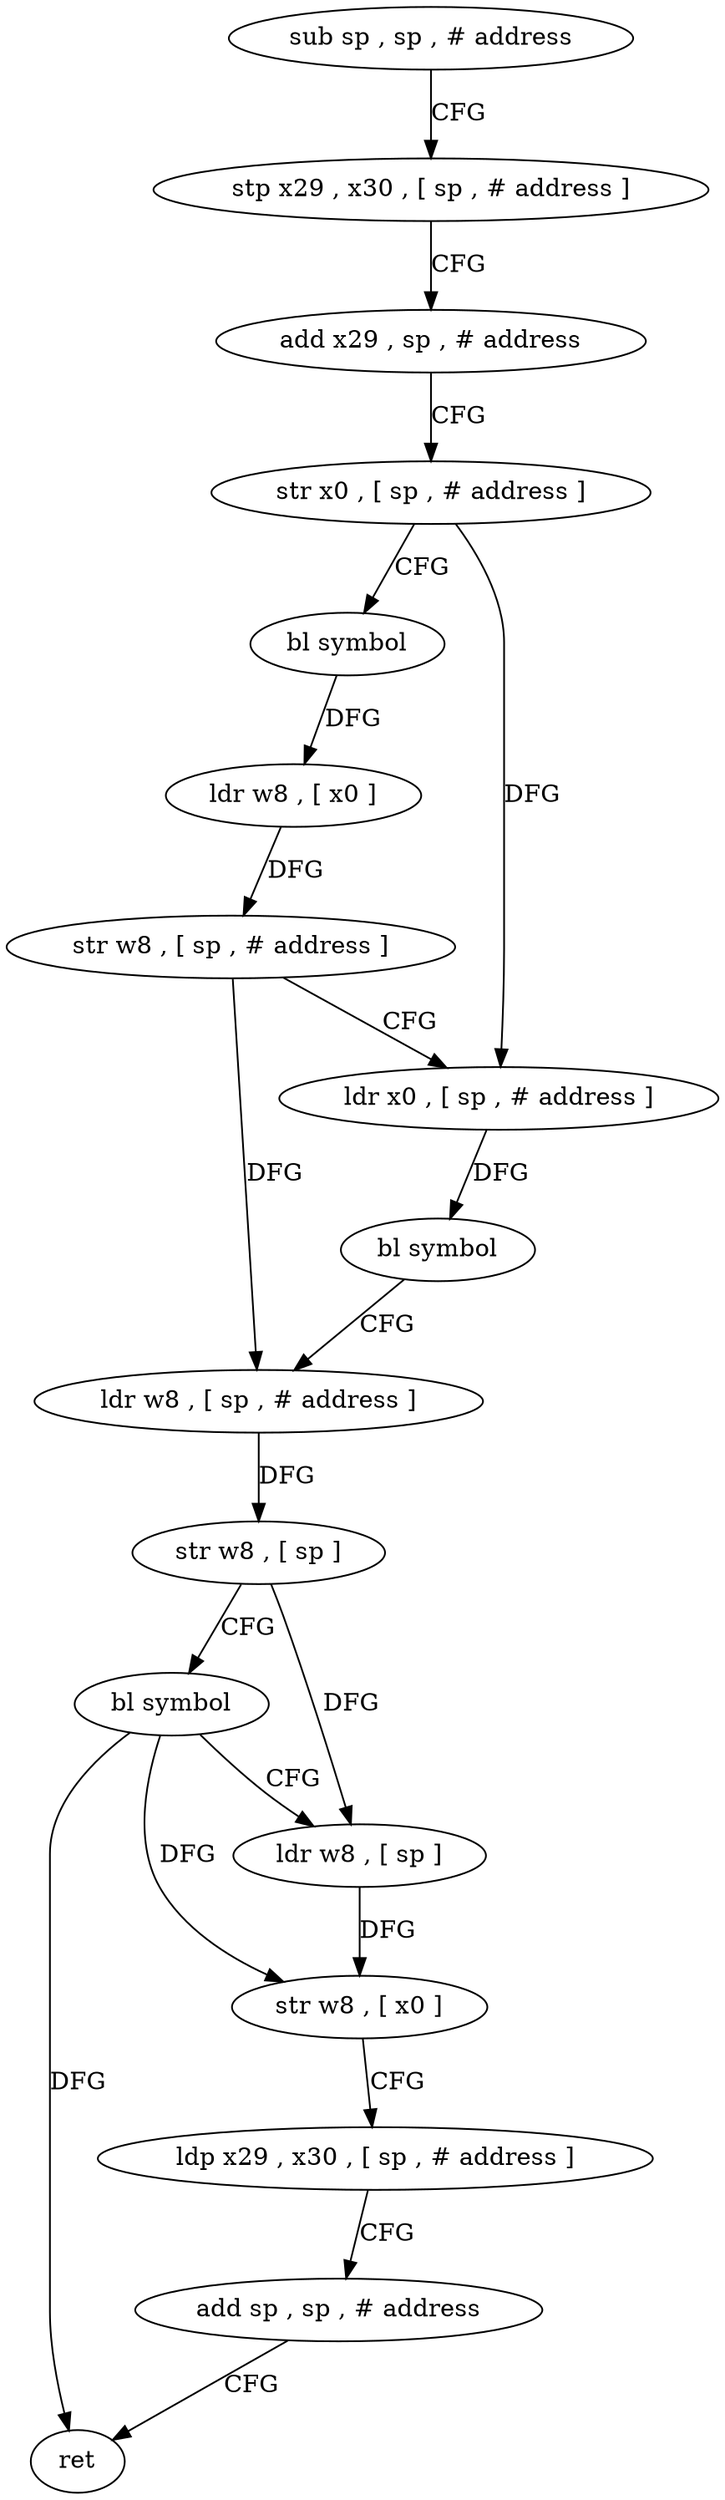 digraph "func" {
"4242052" [label = "sub sp , sp , # address" ]
"4242056" [label = "stp x29 , x30 , [ sp , # address ]" ]
"4242060" [label = "add x29 , sp , # address" ]
"4242064" [label = "str x0 , [ sp , # address ]" ]
"4242068" [label = "bl symbol" ]
"4242072" [label = "ldr w8 , [ x0 ]" ]
"4242076" [label = "str w8 , [ sp , # address ]" ]
"4242080" [label = "ldr x0 , [ sp , # address ]" ]
"4242084" [label = "bl symbol" ]
"4242088" [label = "ldr w8 , [ sp , # address ]" ]
"4242092" [label = "str w8 , [ sp ]" ]
"4242096" [label = "bl symbol" ]
"4242100" [label = "ldr w8 , [ sp ]" ]
"4242104" [label = "str w8 , [ x0 ]" ]
"4242108" [label = "ldp x29 , x30 , [ sp , # address ]" ]
"4242112" [label = "add sp , sp , # address" ]
"4242116" [label = "ret" ]
"4242052" -> "4242056" [ label = "CFG" ]
"4242056" -> "4242060" [ label = "CFG" ]
"4242060" -> "4242064" [ label = "CFG" ]
"4242064" -> "4242068" [ label = "CFG" ]
"4242064" -> "4242080" [ label = "DFG" ]
"4242068" -> "4242072" [ label = "DFG" ]
"4242072" -> "4242076" [ label = "DFG" ]
"4242076" -> "4242080" [ label = "CFG" ]
"4242076" -> "4242088" [ label = "DFG" ]
"4242080" -> "4242084" [ label = "DFG" ]
"4242084" -> "4242088" [ label = "CFG" ]
"4242088" -> "4242092" [ label = "DFG" ]
"4242092" -> "4242096" [ label = "CFG" ]
"4242092" -> "4242100" [ label = "DFG" ]
"4242096" -> "4242100" [ label = "CFG" ]
"4242096" -> "4242104" [ label = "DFG" ]
"4242096" -> "4242116" [ label = "DFG" ]
"4242100" -> "4242104" [ label = "DFG" ]
"4242104" -> "4242108" [ label = "CFG" ]
"4242108" -> "4242112" [ label = "CFG" ]
"4242112" -> "4242116" [ label = "CFG" ]
}
